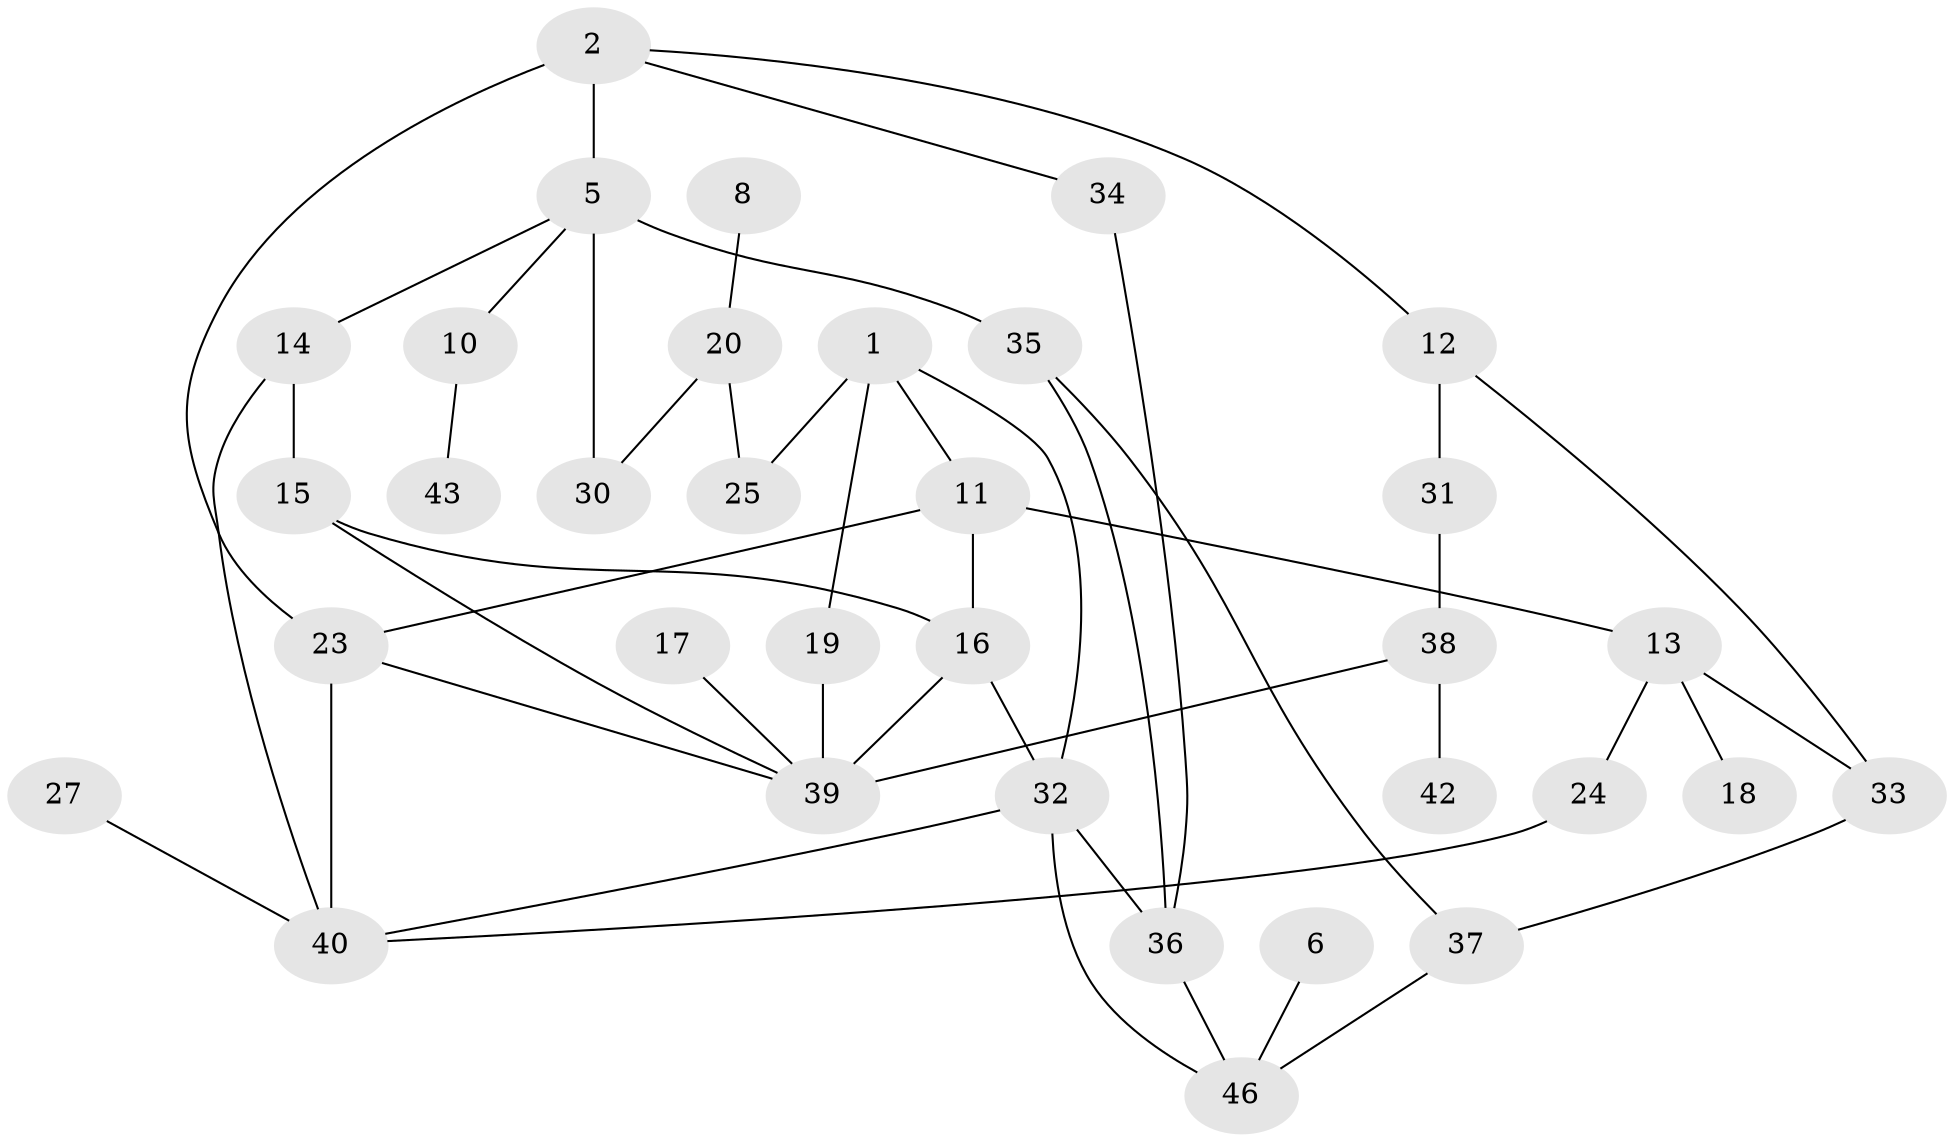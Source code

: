 // original degree distribution, {4: 0.15384615384615385, 1: 0.17582417582417584, 2: 0.34065934065934067, 3: 0.14285714285714285, 0: 0.12087912087912088, 6: 0.01098901098901099, 5: 0.054945054945054944}
// Generated by graph-tools (version 1.1) at 2025/00/03/09/25 03:00:55]
// undirected, 34 vertices, 49 edges
graph export_dot {
graph [start="1"]
  node [color=gray90,style=filled];
  1;
  2;
  5;
  6;
  8;
  10;
  11;
  12;
  13;
  14;
  15;
  16;
  17;
  18;
  19;
  20;
  23;
  24;
  25;
  27;
  30;
  31;
  32;
  33;
  34;
  35;
  36;
  37;
  38;
  39;
  40;
  42;
  43;
  46;
  1 -- 11 [weight=1.0];
  1 -- 19 [weight=1.0];
  1 -- 25 [weight=1.0];
  1 -- 32 [weight=1.0];
  2 -- 5 [weight=1.0];
  2 -- 12 [weight=1.0];
  2 -- 23 [weight=2.0];
  2 -- 34 [weight=1.0];
  5 -- 10 [weight=1.0];
  5 -- 14 [weight=1.0];
  5 -- 30 [weight=1.0];
  5 -- 35 [weight=3.0];
  6 -- 46 [weight=2.0];
  8 -- 20 [weight=1.0];
  10 -- 43 [weight=1.0];
  11 -- 13 [weight=1.0];
  11 -- 16 [weight=1.0];
  11 -- 23 [weight=1.0];
  12 -- 31 [weight=1.0];
  12 -- 33 [weight=1.0];
  13 -- 18 [weight=1.0];
  13 -- 24 [weight=1.0];
  13 -- 33 [weight=1.0];
  14 -- 15 [weight=1.0];
  14 -- 40 [weight=1.0];
  15 -- 16 [weight=1.0];
  15 -- 39 [weight=1.0];
  16 -- 32 [weight=1.0];
  16 -- 39 [weight=1.0];
  17 -- 39 [weight=1.0];
  19 -- 39 [weight=1.0];
  20 -- 25 [weight=1.0];
  20 -- 30 [weight=1.0];
  23 -- 39 [weight=1.0];
  23 -- 40 [weight=1.0];
  24 -- 40 [weight=1.0];
  27 -- 40 [weight=1.0];
  31 -- 38 [weight=1.0];
  32 -- 36 [weight=1.0];
  32 -- 40 [weight=1.0];
  32 -- 46 [weight=1.0];
  33 -- 37 [weight=1.0];
  34 -- 36 [weight=1.0];
  35 -- 36 [weight=1.0];
  35 -- 37 [weight=1.0];
  36 -- 46 [weight=2.0];
  37 -- 46 [weight=1.0];
  38 -- 39 [weight=2.0];
  38 -- 42 [weight=1.0];
}
